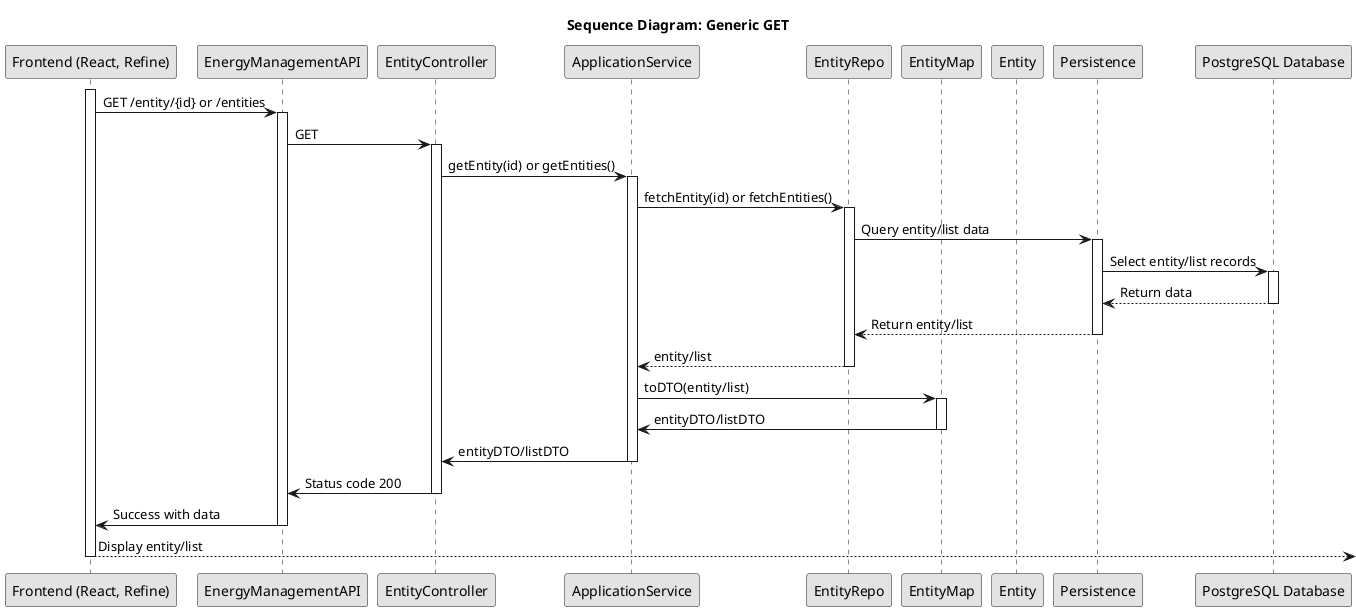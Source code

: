 
@startuml get3
skinparam Monochrome true
skinparam PackageStyle rectangle
skinparam Shadowing false

title Sequence Diagram: Generic GET

participant "Frontend (React, Refine)" as SPA
participant "EnergyManagementAPI" as API
participant "EntityController" as Controller
participant "ApplicationService" as Service
participant "EntityRepo" as Repo
participant "EntityMap" as Map
participant "Entity" as Entity
participant "Persistence" as Pers
participant "PostgreSQL Database" as DB

activate SPA
SPA -> API : GET /entity/{id} or /entities
activate API
API -> Controller : GET
activate Controller
Controller -> Service : getEntity(id) or getEntities()
activate Service
Service -> Repo : fetchEntity(id) or fetchEntities()
activate Repo
Repo -> Pers : Query entity/list data
activate Pers
Pers -> DB : Select entity/list records
activate DB
DB -->Pers : Return data
deactivate DB
Pers --> Repo : Return entity/list
deactivate Pers
Repo --> Service : entity/list
deactivate Repo
Service -> Map : toDTO(entity/list)
activate Map
Map -> Service : entityDTO/listDTO
deactivate Map
Service -> Controller : entityDTO/listDTO
deactivate Service
Controller -> API : Status code 200
deactivate Controller
API -> SPA : Success with data
deactivate API
SPA --> : Display entity/list
deactivate SPA

@enduml
